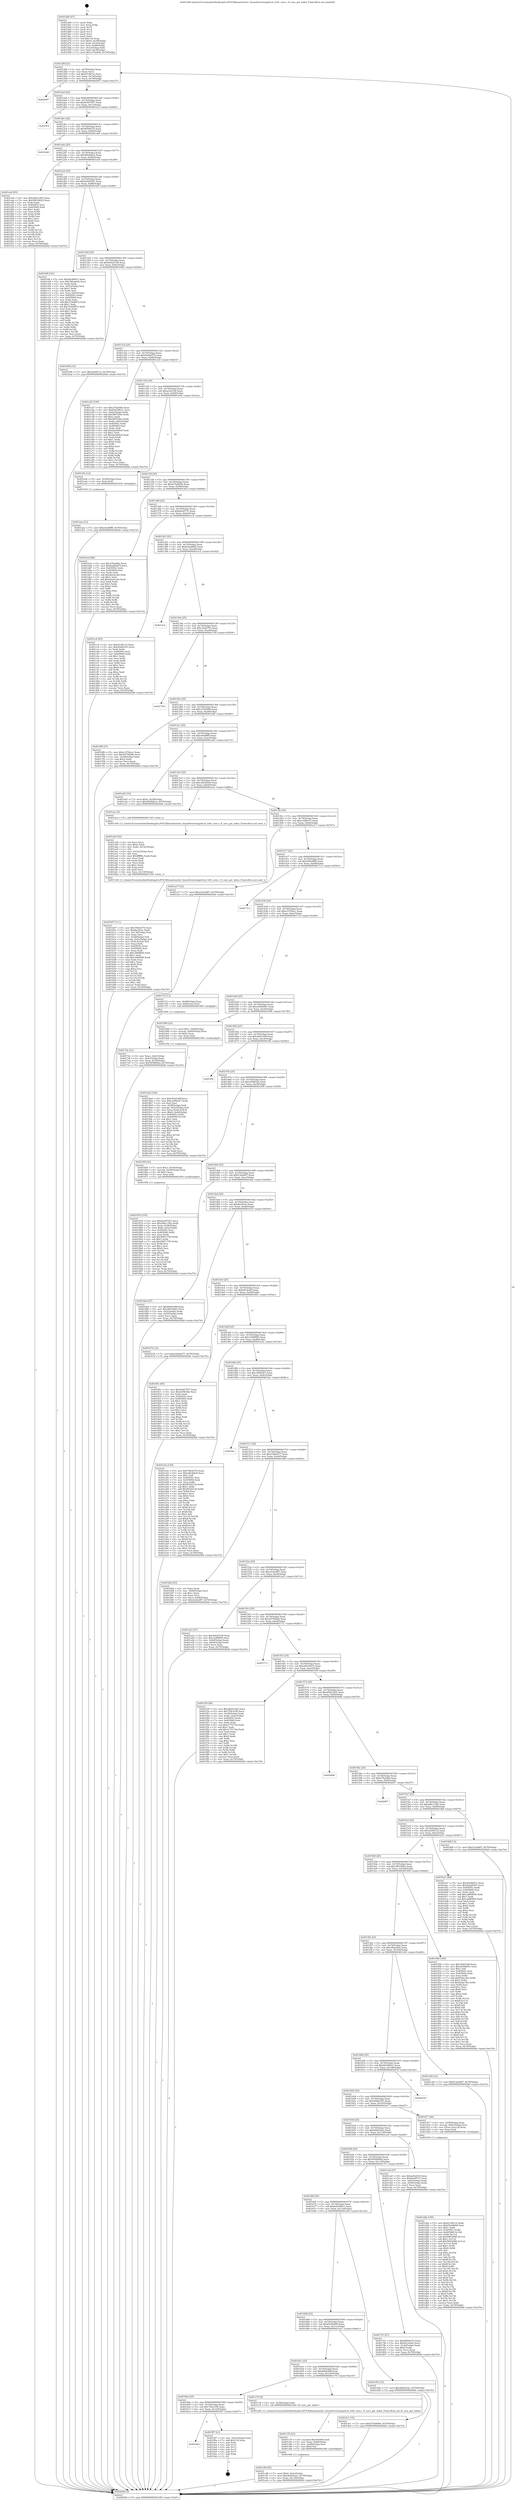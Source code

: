 digraph "0x401260" {
  label = "0x401260 (/mnt/c/Users/mathe/Desktop/tcc/POCII/binaries/extr_linuxdriverstargettcm_fctfc_sess.c_ft_sess_get_index_Final-ollvm.out::main(0))"
  labelloc = "t"
  node[shape=record]

  Entry [label="",width=0.3,height=0.3,shape=circle,fillcolor=black,style=filled]
  "0x40128f" [label="{
     0x40128f [23]\l
     | [instrs]\l
     &nbsp;&nbsp;0x40128f \<+3\>: mov -0x70(%rbp),%eax\l
     &nbsp;&nbsp;0x401292 \<+2\>: mov %eax,%ecx\l
     &nbsp;&nbsp;0x401294 \<+6\>: sub $0x81cf6c14,%ecx\l
     &nbsp;&nbsp;0x40129a \<+3\>: mov %eax,-0x74(%rbp)\l
     &nbsp;&nbsp;0x40129d \<+3\>: mov %ecx,-0x78(%rbp)\l
     &nbsp;&nbsp;0x4012a0 \<+6\>: je 0000000000402097 \<main+0xe37\>\l
  }"]
  "0x402097" [label="{
     0x402097\l
  }", style=dashed]
  "0x4012a6" [label="{
     0x4012a6 [22]\l
     | [instrs]\l
     &nbsp;&nbsp;0x4012a6 \<+5\>: jmp 00000000004012ab \<main+0x4b\>\l
     &nbsp;&nbsp;0x4012ab \<+3\>: mov -0x74(%rbp),%eax\l
     &nbsp;&nbsp;0x4012ae \<+5\>: sub $0x8c497547,%eax\l
     &nbsp;&nbsp;0x4012b3 \<+3\>: mov %eax,-0x7c(%rbp)\l
     &nbsp;&nbsp;0x4012b6 \<+6\>: je 0000000000401fc4 \<main+0xd64\>\l
  }"]
  Exit [label="",width=0.3,height=0.3,shape=circle,fillcolor=black,style=filled,peripheries=2]
  "0x401fc4" [label="{
     0x401fc4\l
  }", style=dashed]
  "0x4012bc" [label="{
     0x4012bc [22]\l
     | [instrs]\l
     &nbsp;&nbsp;0x4012bc \<+5\>: jmp 00000000004012c1 \<main+0x61\>\l
     &nbsp;&nbsp;0x4012c1 \<+3\>: mov -0x74(%rbp),%eax\l
     &nbsp;&nbsp;0x4012c4 \<+5\>: sub $0x8f594a70,%eax\l
     &nbsp;&nbsp;0x4012c9 \<+3\>: mov %eax,-0x80(%rbp)\l
     &nbsp;&nbsp;0x4012cc \<+6\>: je 0000000000401eb6 \<main+0xc56\>\l
  }"]
  "0x4016d3" [label="{
     0x4016d3\l
  }", style=dashed]
  "0x401eb6" [label="{
     0x401eb6\l
  }", style=dashed]
  "0x4012d2" [label="{
     0x4012d2 [25]\l
     | [instrs]\l
     &nbsp;&nbsp;0x4012d2 \<+5\>: jmp 00000000004012d7 \<main+0x77\>\l
     &nbsp;&nbsp;0x4012d7 \<+3\>: mov -0x74(%rbp),%eax\l
     &nbsp;&nbsp;0x4012da \<+5\>: sub $0x9924b6c2,%eax\l
     &nbsp;&nbsp;0x4012df \<+6\>: mov %eax,-0x84(%rbp)\l
     &nbsp;&nbsp;0x4012e5 \<+6\>: je 0000000000401ee6 \<main+0xc86\>\l
  }"]
  "0x401f97" [label="{
     0x401f97 [21]\l
     | [instrs]\l
     &nbsp;&nbsp;0x401f97 \<+3\>: mov -0x2c(%rbp),%eax\l
     &nbsp;&nbsp;0x401f9a \<+7\>: add $0x118,%rsp\l
     &nbsp;&nbsp;0x401fa1 \<+1\>: pop %rbx\l
     &nbsp;&nbsp;0x401fa2 \<+2\>: pop %r12\l
     &nbsp;&nbsp;0x401fa4 \<+2\>: pop %r13\l
     &nbsp;&nbsp;0x401fa6 \<+2\>: pop %r14\l
     &nbsp;&nbsp;0x401fa8 \<+2\>: pop %r15\l
     &nbsp;&nbsp;0x401faa \<+1\>: pop %rbp\l
     &nbsp;&nbsp;0x401fab \<+1\>: ret\l
  }"]
  "0x401ee6" [label="{
     0x401ee6 [83]\l
     | [instrs]\l
     &nbsp;&nbsp;0x401ee6 \<+5\>: mov $0x26261265,%eax\l
     &nbsp;&nbsp;0x401eeb \<+5\>: mov $0x26014623,%ecx\l
     &nbsp;&nbsp;0x401ef0 \<+2\>: xor %edx,%edx\l
     &nbsp;&nbsp;0x401ef2 \<+7\>: mov 0x40505c,%esi\l
     &nbsp;&nbsp;0x401ef9 \<+7\>: mov 0x405060,%edi\l
     &nbsp;&nbsp;0x401f00 \<+3\>: sub $0x1,%edx\l
     &nbsp;&nbsp;0x401f03 \<+3\>: mov %esi,%r8d\l
     &nbsp;&nbsp;0x401f06 \<+3\>: add %edx,%r8d\l
     &nbsp;&nbsp;0x401f09 \<+4\>: imul %r8d,%esi\l
     &nbsp;&nbsp;0x401f0d \<+3\>: and $0x1,%esi\l
     &nbsp;&nbsp;0x401f10 \<+3\>: cmp $0x0,%esi\l
     &nbsp;&nbsp;0x401f13 \<+4\>: sete %r9b\l
     &nbsp;&nbsp;0x401f17 \<+3\>: cmp $0xa,%edi\l
     &nbsp;&nbsp;0x401f1a \<+4\>: setl %r10b\l
     &nbsp;&nbsp;0x401f1e \<+3\>: mov %r9b,%r11b\l
     &nbsp;&nbsp;0x401f21 \<+3\>: and %r10b,%r11b\l
     &nbsp;&nbsp;0x401f24 \<+3\>: xor %r10b,%r9b\l
     &nbsp;&nbsp;0x401f27 \<+3\>: or %r9b,%r11b\l
     &nbsp;&nbsp;0x401f2a \<+4\>: test $0x1,%r11b\l
     &nbsp;&nbsp;0x401f2e \<+3\>: cmovne %ecx,%eax\l
     &nbsp;&nbsp;0x401f31 \<+3\>: mov %eax,-0x70(%rbp)\l
     &nbsp;&nbsp;0x401f34 \<+5\>: jmp 00000000004020dd \<main+0xe7d\>\l
  }"]
  "0x4012eb" [label="{
     0x4012eb [25]\l
     | [instrs]\l
     &nbsp;&nbsp;0x4012eb \<+5\>: jmp 00000000004012f0 \<main+0x90\>\l
     &nbsp;&nbsp;0x4012f0 \<+3\>: mov -0x74(%rbp),%eax\l
     &nbsp;&nbsp;0x4012f3 \<+5\>: sub $0x9a028397,%eax\l
     &nbsp;&nbsp;0x4012f8 \<+6\>: mov %eax,-0x88(%rbp)\l
     &nbsp;&nbsp;0x4012fe \<+6\>: je 0000000000401bff \<main+0x99f\>\l
  }"]
  "0x401eaa" [label="{
     0x401eaa [12]\l
     | [instrs]\l
     &nbsp;&nbsp;0x401eaa \<+7\>: movl $0xc6ed8ff9,-0x70(%rbp)\l
     &nbsp;&nbsp;0x401eb1 \<+5\>: jmp 00000000004020dd \<main+0xe7d\>\l
  }"]
  "0x401bff" [label="{
     0x401bff [101]\l
     | [instrs]\l
     &nbsp;&nbsp;0x401bff \<+5\>: mov $0x40c86831,%eax\l
     &nbsp;&nbsp;0x401c04 \<+5\>: mov $0x39baebcb,%ecx\l
     &nbsp;&nbsp;0x401c09 \<+2\>: xor %edx,%edx\l
     &nbsp;&nbsp;0x401c0b \<+3\>: mov -0x5c(%rbp),%esi\l
     &nbsp;&nbsp;0x401c0e \<+3\>: sub $0x1,%edx\l
     &nbsp;&nbsp;0x401c11 \<+2\>: sub %edx,%esi\l
     &nbsp;&nbsp;0x401c13 \<+3\>: mov %esi,-0x5c(%rbp)\l
     &nbsp;&nbsp;0x401c16 \<+7\>: mov 0x40505c,%edx\l
     &nbsp;&nbsp;0x401c1d \<+7\>: mov 0x405060,%esi\l
     &nbsp;&nbsp;0x401c24 \<+2\>: mov %edx,%edi\l
     &nbsp;&nbsp;0x401c26 \<+6\>: add $0x319dd872,%edi\l
     &nbsp;&nbsp;0x401c2c \<+3\>: sub $0x1,%edi\l
     &nbsp;&nbsp;0x401c2f \<+6\>: sub $0x319dd872,%edi\l
     &nbsp;&nbsp;0x401c35 \<+3\>: imul %edi,%edx\l
     &nbsp;&nbsp;0x401c38 \<+3\>: and $0x1,%edx\l
     &nbsp;&nbsp;0x401c3b \<+3\>: cmp $0x0,%edx\l
     &nbsp;&nbsp;0x401c3e \<+4\>: sete %r8b\l
     &nbsp;&nbsp;0x401c42 \<+3\>: cmp $0xa,%esi\l
     &nbsp;&nbsp;0x401c45 \<+4\>: setl %r9b\l
     &nbsp;&nbsp;0x401c49 \<+3\>: mov %r8b,%r10b\l
     &nbsp;&nbsp;0x401c4c \<+3\>: and %r9b,%r10b\l
     &nbsp;&nbsp;0x401c4f \<+3\>: xor %r9b,%r8b\l
     &nbsp;&nbsp;0x401c52 \<+3\>: or %r8b,%r10b\l
     &nbsp;&nbsp;0x401c55 \<+4\>: test $0x1,%r10b\l
     &nbsp;&nbsp;0x401c59 \<+3\>: cmovne %ecx,%eax\l
     &nbsp;&nbsp;0x401c5c \<+3\>: mov %eax,-0x70(%rbp)\l
     &nbsp;&nbsp;0x401c5f \<+5\>: jmp 00000000004020dd \<main+0xe7d\>\l
  }"]
  "0x401304" [label="{
     0x401304 [25]\l
     | [instrs]\l
     &nbsp;&nbsp;0x401304 \<+5\>: jmp 0000000000401309 \<main+0xa9\>\l
     &nbsp;&nbsp;0x401309 \<+3\>: mov -0x74(%rbp),%eax\l
     &nbsp;&nbsp;0x40130c \<+5\>: sub $0x9e625339,%eax\l
     &nbsp;&nbsp;0x401311 \<+6\>: mov %eax,-0x8c(%rbp)\l
     &nbsp;&nbsp;0x401317 \<+6\>: je 0000000000401b9b \<main+0x93b\>\l
  }"]
  "0x401d2b" [label="{
     0x401d2b [150]\l
     | [instrs]\l
     &nbsp;&nbsp;0x401d2b \<+5\>: mov $0x81cf6c14,%edx\l
     &nbsp;&nbsp;0x401d30 \<+5\>: mov $0x65e94849,%esi\l
     &nbsp;&nbsp;0x401d35 \<+3\>: mov $0x1,%r8b\l
     &nbsp;&nbsp;0x401d38 \<+8\>: mov 0x40505c,%r9d\l
     &nbsp;&nbsp;0x401d40 \<+8\>: mov 0x405060,%r10d\l
     &nbsp;&nbsp;0x401d48 \<+3\>: mov %r9d,%r11d\l
     &nbsp;&nbsp;0x401d4b \<+7\>: sub $0x59932f96,%r11d\l
     &nbsp;&nbsp;0x401d52 \<+4\>: sub $0x1,%r11d\l
     &nbsp;&nbsp;0x401d56 \<+7\>: add $0x59932f96,%r11d\l
     &nbsp;&nbsp;0x401d5d \<+4\>: imul %r11d,%r9d\l
     &nbsp;&nbsp;0x401d61 \<+4\>: and $0x1,%r9d\l
     &nbsp;&nbsp;0x401d65 \<+4\>: cmp $0x0,%r9d\l
     &nbsp;&nbsp;0x401d69 \<+3\>: sete %bl\l
     &nbsp;&nbsp;0x401d6c \<+4\>: cmp $0xa,%r10d\l
     &nbsp;&nbsp;0x401d70 \<+4\>: setl %r14b\l
     &nbsp;&nbsp;0x401d74 \<+3\>: mov %bl,%r15b\l
     &nbsp;&nbsp;0x401d77 \<+4\>: xor $0xff,%r15b\l
     &nbsp;&nbsp;0x401d7b \<+3\>: mov %r14b,%r12b\l
     &nbsp;&nbsp;0x401d7e \<+4\>: xor $0xff,%r12b\l
     &nbsp;&nbsp;0x401d82 \<+4\>: xor $0x0,%r8b\l
     &nbsp;&nbsp;0x401d86 \<+3\>: mov %r15b,%r13b\l
     &nbsp;&nbsp;0x401d89 \<+4\>: and $0x0,%r13b\l
     &nbsp;&nbsp;0x401d8d \<+3\>: and %r8b,%bl\l
     &nbsp;&nbsp;0x401d90 \<+3\>: mov %r12b,%al\l
     &nbsp;&nbsp;0x401d93 \<+2\>: and $0x0,%al\l
     &nbsp;&nbsp;0x401d95 \<+3\>: and %r8b,%r14b\l
     &nbsp;&nbsp;0x401d98 \<+3\>: or %bl,%r13b\l
     &nbsp;&nbsp;0x401d9b \<+3\>: or %r14b,%al\l
     &nbsp;&nbsp;0x401d9e \<+3\>: xor %al,%r13b\l
     &nbsp;&nbsp;0x401da1 \<+3\>: or %r12b,%r15b\l
     &nbsp;&nbsp;0x401da4 \<+4\>: xor $0xff,%r15b\l
     &nbsp;&nbsp;0x401da8 \<+4\>: or $0x0,%r8b\l
     &nbsp;&nbsp;0x401dac \<+3\>: and %r8b,%r15b\l
     &nbsp;&nbsp;0x401daf \<+3\>: or %r15b,%r13b\l
     &nbsp;&nbsp;0x401db2 \<+4\>: test $0x1,%r13b\l
     &nbsp;&nbsp;0x401db6 \<+3\>: cmovne %esi,%edx\l
     &nbsp;&nbsp;0x401db9 \<+3\>: mov %edx,-0x70(%rbp)\l
     &nbsp;&nbsp;0x401dbc \<+5\>: jmp 00000000004020dd \<main+0xe7d\>\l
  }"]
  "0x401b9b" [label="{
     0x401b9b [12]\l
     | [instrs]\l
     &nbsp;&nbsp;0x401b9b \<+7\>: movl $0x2e0f4312,-0x70(%rbp)\l
     &nbsp;&nbsp;0x401ba2 \<+5\>: jmp 00000000004020dd \<main+0xe7d\>\l
  }"]
  "0x40131d" [label="{
     0x40131d [25]\l
     | [instrs]\l
     &nbsp;&nbsp;0x40131d \<+5\>: jmp 0000000000401322 \<main+0xc2\>\l
     &nbsp;&nbsp;0x401322 \<+3\>: mov -0x74(%rbp),%eax\l
     &nbsp;&nbsp;0x401325 \<+5\>: sub $0x9eb6dd74,%eax\l
     &nbsp;&nbsp;0x40132a \<+6\>: mov %eax,-0x90(%rbp)\l
     &nbsp;&nbsp;0x401330 \<+6\>: je 0000000000401e25 \<main+0xbc5\>\l
  }"]
  "0x401c90" [label="{
     0x401c90 [25]\l
     | [instrs]\l
     &nbsp;&nbsp;0x401c90 \<+7\>: movl $0x0,-0x6c(%rbp)\l
     &nbsp;&nbsp;0x401c97 \<+7\>: movl $0x4b6d1b2c,-0x70(%rbp)\l
     &nbsp;&nbsp;0x401c9e \<+6\>: mov %eax,-0x134(%rbp)\l
     &nbsp;&nbsp;0x401ca4 \<+5\>: jmp 00000000004020dd \<main+0xe7d\>\l
  }"]
  "0x401e25" [label="{
     0x401e25 [109]\l
     | [instrs]\l
     &nbsp;&nbsp;0x401e25 \<+5\>: mov $0x27faa06b,%eax\l
     &nbsp;&nbsp;0x401e2a \<+5\>: mov $0x64439811,%ecx\l
     &nbsp;&nbsp;0x401e2f \<+3\>: mov -0x6c(%rbp),%edx\l
     &nbsp;&nbsp;0x401e32 \<+6\>: add $0x5807febe,%edx\l
     &nbsp;&nbsp;0x401e38 \<+3\>: add $0x1,%edx\l
     &nbsp;&nbsp;0x401e3b \<+6\>: sub $0x5807febe,%edx\l
     &nbsp;&nbsp;0x401e41 \<+3\>: mov %edx,-0x6c(%rbp)\l
     &nbsp;&nbsp;0x401e44 \<+7\>: mov 0x40505c,%edx\l
     &nbsp;&nbsp;0x401e4b \<+7\>: mov 0x405060,%esi\l
     &nbsp;&nbsp;0x401e52 \<+2\>: mov %edx,%edi\l
     &nbsp;&nbsp;0x401e54 \<+6\>: add $0x4acb64e9,%edi\l
     &nbsp;&nbsp;0x401e5a \<+3\>: sub $0x1,%edi\l
     &nbsp;&nbsp;0x401e5d \<+6\>: sub $0x4acb64e9,%edi\l
     &nbsp;&nbsp;0x401e63 \<+3\>: imul %edi,%edx\l
     &nbsp;&nbsp;0x401e66 \<+3\>: and $0x1,%edx\l
     &nbsp;&nbsp;0x401e69 \<+3\>: cmp $0x0,%edx\l
     &nbsp;&nbsp;0x401e6c \<+4\>: sete %r8b\l
     &nbsp;&nbsp;0x401e70 \<+3\>: cmp $0xa,%esi\l
     &nbsp;&nbsp;0x401e73 \<+4\>: setl %r9b\l
     &nbsp;&nbsp;0x401e77 \<+3\>: mov %r8b,%r10b\l
     &nbsp;&nbsp;0x401e7a \<+3\>: and %r9b,%r10b\l
     &nbsp;&nbsp;0x401e7d \<+3\>: xor %r9b,%r8b\l
     &nbsp;&nbsp;0x401e80 \<+3\>: or %r8b,%r10b\l
     &nbsp;&nbsp;0x401e83 \<+4\>: test $0x1,%r10b\l
     &nbsp;&nbsp;0x401e87 \<+3\>: cmovne %ecx,%eax\l
     &nbsp;&nbsp;0x401e8a \<+3\>: mov %eax,-0x70(%rbp)\l
     &nbsp;&nbsp;0x401e8d \<+5\>: jmp 00000000004020dd \<main+0xe7d\>\l
  }"]
  "0x401336" [label="{
     0x401336 [25]\l
     | [instrs]\l
     &nbsp;&nbsp;0x401336 \<+5\>: jmp 000000000040133b \<main+0xdb\>\l
     &nbsp;&nbsp;0x40133b \<+3\>: mov -0x74(%rbp),%eax\l
     &nbsp;&nbsp;0x40133e \<+5\>: sub $0xacfcd338,%eax\l
     &nbsp;&nbsp;0x401343 \<+6\>: mov %eax,-0x94(%rbp)\l
     &nbsp;&nbsp;0x401349 \<+6\>: je 0000000000401e9e \<main+0xc3e\>\l
  }"]
  "0x401c79" [label="{
     0x401c79 [23]\l
     | [instrs]\l
     &nbsp;&nbsp;0x401c79 \<+10\>: movabs $0x4030b6,%rdi\l
     &nbsp;&nbsp;0x401c83 \<+3\>: mov %eax,-0x68(%rbp)\l
     &nbsp;&nbsp;0x401c86 \<+3\>: mov -0x68(%rbp),%esi\l
     &nbsp;&nbsp;0x401c89 \<+2\>: mov $0x0,%al\l
     &nbsp;&nbsp;0x401c8b \<+5\>: call 0000000000401040 \<printf@plt\>\l
     | [calls]\l
     &nbsp;&nbsp;0x401040 \{1\} (unknown)\l
  }"]
  "0x401e9e" [label="{
     0x401e9e [12]\l
     | [instrs]\l
     &nbsp;&nbsp;0x401e9e \<+4\>: mov -0x58(%rbp),%rax\l
     &nbsp;&nbsp;0x401ea2 \<+3\>: mov %rax,%rdi\l
     &nbsp;&nbsp;0x401ea5 \<+5\>: call 0000000000401030 \<free@plt\>\l
     | [calls]\l
     &nbsp;&nbsp;0x401030 \{1\} (unknown)\l
  }"]
  "0x40134f" [label="{
     0x40134f [25]\l
     | [instrs]\l
     &nbsp;&nbsp;0x40134f \<+5\>: jmp 0000000000401354 \<main+0xf4\>\l
     &nbsp;&nbsp;0x401354 \<+3\>: mov -0x74(%rbp),%eax\l
     &nbsp;&nbsp;0x401357 \<+5\>: sub $0xb75d4094,%eax\l
     &nbsp;&nbsp;0x40135c \<+6\>: mov %eax,-0x98(%rbp)\l
     &nbsp;&nbsp;0x401362 \<+6\>: je 0000000000401dcd \<main+0xb6d\>\l
  }"]
  "0x4016ba" [label="{
     0x4016ba [25]\l
     | [instrs]\l
     &nbsp;&nbsp;0x4016ba \<+5\>: jmp 00000000004016bf \<main+0x45f\>\l
     &nbsp;&nbsp;0x4016bf \<+3\>: mov -0x74(%rbp),%eax\l
     &nbsp;&nbsp;0x4016c2 \<+5\>: sub $0x754e31f8,%eax\l
     &nbsp;&nbsp;0x4016c7 \<+6\>: mov %eax,-0x124(%rbp)\l
     &nbsp;&nbsp;0x4016cd \<+6\>: je 0000000000401f97 \<main+0xd37\>\l
  }"]
  "0x401dcd" [label="{
     0x401dcd [88]\l
     | [instrs]\l
     &nbsp;&nbsp;0x401dcd \<+5\>: mov $0x27faa06b,%eax\l
     &nbsp;&nbsp;0x401dd2 \<+5\>: mov $0x9eb6dd74,%ecx\l
     &nbsp;&nbsp;0x401dd7 \<+7\>: mov 0x40505c,%edx\l
     &nbsp;&nbsp;0x401dde \<+7\>: mov 0x405060,%esi\l
     &nbsp;&nbsp;0x401de5 \<+2\>: mov %edx,%edi\l
     &nbsp;&nbsp;0x401de7 \<+6\>: sub $0xdee4ce20,%edi\l
     &nbsp;&nbsp;0x401ded \<+3\>: sub $0x1,%edi\l
     &nbsp;&nbsp;0x401df0 \<+6\>: add $0xdee4ce20,%edi\l
     &nbsp;&nbsp;0x401df6 \<+3\>: imul %edi,%edx\l
     &nbsp;&nbsp;0x401df9 \<+3\>: and $0x1,%edx\l
     &nbsp;&nbsp;0x401dfc \<+3\>: cmp $0x0,%edx\l
     &nbsp;&nbsp;0x401dff \<+4\>: sete %r8b\l
     &nbsp;&nbsp;0x401e03 \<+3\>: cmp $0xa,%esi\l
     &nbsp;&nbsp;0x401e06 \<+4\>: setl %r9b\l
     &nbsp;&nbsp;0x401e0a \<+3\>: mov %r8b,%r10b\l
     &nbsp;&nbsp;0x401e0d \<+3\>: and %r9b,%r10b\l
     &nbsp;&nbsp;0x401e10 \<+3\>: xor %r9b,%r8b\l
     &nbsp;&nbsp;0x401e13 \<+3\>: or %r8b,%r10b\l
     &nbsp;&nbsp;0x401e16 \<+4\>: test $0x1,%r10b\l
     &nbsp;&nbsp;0x401e1a \<+3\>: cmovne %ecx,%eax\l
     &nbsp;&nbsp;0x401e1d \<+3\>: mov %eax,-0x70(%rbp)\l
     &nbsp;&nbsp;0x401e20 \<+5\>: jmp 00000000004020dd \<main+0xe7d\>\l
  }"]
  "0x401368" [label="{
     0x401368 [25]\l
     | [instrs]\l
     &nbsp;&nbsp;0x401368 \<+5\>: jmp 000000000040136d \<main+0x10d\>\l
     &nbsp;&nbsp;0x40136d \<+3\>: mov -0x74(%rbp),%eax\l
     &nbsp;&nbsp;0x401370 \<+5\>: sub $0xbbc6f731,%eax\l
     &nbsp;&nbsp;0x401375 \<+6\>: mov %eax,-0x9c(%rbp)\l
     &nbsp;&nbsp;0x40137b \<+6\>: je 0000000000401cc4 \<main+0xa64\>\l
  }"]
  "0x401c70" [label="{
     0x401c70 [9]\l
     | [instrs]\l
     &nbsp;&nbsp;0x401c70 \<+4\>: mov -0x58(%rbp),%rdi\l
     &nbsp;&nbsp;0x401c74 \<+5\>: call 0000000000401240 \<ft_sess_get_index\>\l
     | [calls]\l
     &nbsp;&nbsp;0x401240 \{1\} (/mnt/c/Users/mathe/Desktop/tcc/POCII/binaries/extr_linuxdriverstargettcm_fctfc_sess.c_ft_sess_get_index_Final-ollvm.out::ft_sess_get_index)\l
  }"]
  "0x401cc4" [label="{
     0x401cc4 [83]\l
     | [instrs]\l
     &nbsp;&nbsp;0x401cc4 \<+5\>: mov $0x81cf6c14,%eax\l
     &nbsp;&nbsp;0x401cc9 \<+5\>: mov $0x49dbc653,%ecx\l
     &nbsp;&nbsp;0x401cce \<+2\>: xor %edx,%edx\l
     &nbsp;&nbsp;0x401cd0 \<+7\>: mov 0x40505c,%esi\l
     &nbsp;&nbsp;0x401cd7 \<+7\>: mov 0x405060,%edi\l
     &nbsp;&nbsp;0x401cde \<+3\>: sub $0x1,%edx\l
     &nbsp;&nbsp;0x401ce1 \<+3\>: mov %esi,%r8d\l
     &nbsp;&nbsp;0x401ce4 \<+3\>: add %edx,%r8d\l
     &nbsp;&nbsp;0x401ce7 \<+4\>: imul %r8d,%esi\l
     &nbsp;&nbsp;0x401ceb \<+3\>: and $0x1,%esi\l
     &nbsp;&nbsp;0x401cee \<+3\>: cmp $0x0,%esi\l
     &nbsp;&nbsp;0x401cf1 \<+4\>: sete %r9b\l
     &nbsp;&nbsp;0x401cf5 \<+3\>: cmp $0xa,%edi\l
     &nbsp;&nbsp;0x401cf8 \<+4\>: setl %r10b\l
     &nbsp;&nbsp;0x401cfc \<+3\>: mov %r9b,%r11b\l
     &nbsp;&nbsp;0x401cff \<+3\>: and %r10b,%r11b\l
     &nbsp;&nbsp;0x401d02 \<+3\>: xor %r10b,%r9b\l
     &nbsp;&nbsp;0x401d05 \<+3\>: or %r9b,%r11b\l
     &nbsp;&nbsp;0x401d08 \<+4\>: test $0x1,%r11b\l
     &nbsp;&nbsp;0x401d0c \<+3\>: cmovne %ecx,%eax\l
     &nbsp;&nbsp;0x401d0f \<+3\>: mov %eax,-0x70(%rbp)\l
     &nbsp;&nbsp;0x401d12 \<+5\>: jmp 00000000004020dd \<main+0xe7d\>\l
  }"]
  "0x401381" [label="{
     0x401381 [25]\l
     | [instrs]\l
     &nbsp;&nbsp;0x401381 \<+5\>: jmp 0000000000401386 \<main+0x126\>\l
     &nbsp;&nbsp;0x401386 \<+3\>: mov -0x74(%rbp),%eax\l
     &nbsp;&nbsp;0x401389 \<+5\>: sub $0xbe2e88d5,%eax\l
     &nbsp;&nbsp;0x40138e \<+6\>: mov %eax,-0xa0(%rbp)\l
     &nbsp;&nbsp;0x401394 \<+6\>: je 0000000000401ec2 \<main+0xc62\>\l
  }"]
  "0x4016a1" [label="{
     0x4016a1 [25]\l
     | [instrs]\l
     &nbsp;&nbsp;0x4016a1 \<+5\>: jmp 00000000004016a6 \<main+0x446\>\l
     &nbsp;&nbsp;0x4016a6 \<+3\>: mov -0x74(%rbp),%eax\l
     &nbsp;&nbsp;0x4016a9 \<+5\>: sub $0x660dc96f,%eax\l
     &nbsp;&nbsp;0x4016ae \<+6\>: mov %eax,-0x120(%rbp)\l
     &nbsp;&nbsp;0x4016b4 \<+6\>: je 0000000000401c70 \<main+0xa10\>\l
  }"]
  "0x401ec2" [label="{
     0x401ec2\l
  }", style=dashed]
  "0x40139a" [label="{
     0x40139a [25]\l
     | [instrs]\l
     &nbsp;&nbsp;0x40139a \<+5\>: jmp 000000000040139f \<main+0x13f\>\l
     &nbsp;&nbsp;0x40139f \<+3\>: mov -0x74(%rbp),%eax\l
     &nbsp;&nbsp;0x4013a2 \<+5\>: sub $0xc222079c,%eax\l
     &nbsp;&nbsp;0x4013a7 \<+6\>: mov %eax,-0xa4(%rbp)\l
     &nbsp;&nbsp;0x4013ad \<+6\>: je 0000000000401764 \<main+0x504\>\l
  }"]
  "0x401dc1" [label="{
     0x401dc1 [12]\l
     | [instrs]\l
     &nbsp;&nbsp;0x401dc1 \<+7\>: movl $0xb75d4094,-0x70(%rbp)\l
     &nbsp;&nbsp;0x401dc8 \<+5\>: jmp 00000000004020dd \<main+0xe7d\>\l
  }"]
  "0x401764" [label="{
     0x401764\l
  }", style=dashed]
  "0x4013b3" [label="{
     0x4013b3 [25]\l
     | [instrs]\l
     &nbsp;&nbsp;0x4013b3 \<+5\>: jmp 00000000004013b8 \<main+0x158\>\l
     &nbsp;&nbsp;0x4013b8 \<+3\>: mov -0x74(%rbp),%eax\l
     &nbsp;&nbsp;0x4013bb \<+5\>: sub $0xc37be608,%eax\l
     &nbsp;&nbsp;0x4013c0 \<+6\>: mov %eax,-0xa8(%rbp)\l
     &nbsp;&nbsp;0x4013c6 \<+6\>: je 00000000004016f6 \<main+0x496\>\l
  }"]
  "0x401688" [label="{
     0x401688 [25]\l
     | [instrs]\l
     &nbsp;&nbsp;0x401688 \<+5\>: jmp 000000000040168d \<main+0x42d\>\l
     &nbsp;&nbsp;0x40168d \<+3\>: mov -0x74(%rbp),%eax\l
     &nbsp;&nbsp;0x401690 \<+5\>: sub $0x65e94849,%eax\l
     &nbsp;&nbsp;0x401695 \<+6\>: mov %eax,-0x11c(%rbp)\l
     &nbsp;&nbsp;0x40169b \<+6\>: je 0000000000401dc1 \<main+0xb61\>\l
  }"]
  "0x4016f6" [label="{
     0x4016f6 [27]\l
     | [instrs]\l
     &nbsp;&nbsp;0x4016f6 \<+5\>: mov $0xe3378ea1,%eax\l
     &nbsp;&nbsp;0x4016fb \<+5\>: mov $0x24758ddb,%ecx\l
     &nbsp;&nbsp;0x401700 \<+3\>: mov -0x34(%rbp),%edx\l
     &nbsp;&nbsp;0x401703 \<+3\>: cmp $0x2,%edx\l
     &nbsp;&nbsp;0x401706 \<+3\>: cmovne %ecx,%eax\l
     &nbsp;&nbsp;0x401709 \<+3\>: mov %eax,-0x70(%rbp)\l
     &nbsp;&nbsp;0x40170c \<+5\>: jmp 00000000004020dd \<main+0xe7d\>\l
  }"]
  "0x4013cc" [label="{
     0x4013cc [25]\l
     | [instrs]\l
     &nbsp;&nbsp;0x4013cc \<+5\>: jmp 00000000004013d1 \<main+0x171\>\l
     &nbsp;&nbsp;0x4013d1 \<+3\>: mov -0x74(%rbp),%eax\l
     &nbsp;&nbsp;0x4013d4 \<+5\>: sub $0xc6ed8ff9,%eax\l
     &nbsp;&nbsp;0x4013d9 \<+6\>: mov %eax,-0xac(%rbp)\l
     &nbsp;&nbsp;0x4013df \<+6\>: je 0000000000401ed3 \<main+0xc73\>\l
  }"]
  "0x4020dd" [label="{
     0x4020dd [5]\l
     | [instrs]\l
     &nbsp;&nbsp;0x4020dd \<+5\>: jmp 000000000040128f \<main+0x2f\>\l
  }"]
  "0x401260" [label="{
     0x401260 [47]\l
     | [instrs]\l
     &nbsp;&nbsp;0x401260 \<+1\>: push %rbp\l
     &nbsp;&nbsp;0x401261 \<+3\>: mov %rsp,%rbp\l
     &nbsp;&nbsp;0x401264 \<+2\>: push %r15\l
     &nbsp;&nbsp;0x401266 \<+2\>: push %r14\l
     &nbsp;&nbsp;0x401268 \<+2\>: push %r13\l
     &nbsp;&nbsp;0x40126a \<+2\>: push %r12\l
     &nbsp;&nbsp;0x40126c \<+1\>: push %rbx\l
     &nbsp;&nbsp;0x40126d \<+7\>: sub $0x118,%rsp\l
     &nbsp;&nbsp;0x401274 \<+7\>: movl $0x0,-0x38(%rbp)\l
     &nbsp;&nbsp;0x40127b \<+3\>: mov %edi,-0x3c(%rbp)\l
     &nbsp;&nbsp;0x40127e \<+4\>: mov %rsi,-0x48(%rbp)\l
     &nbsp;&nbsp;0x401282 \<+3\>: mov -0x3c(%rbp),%edi\l
     &nbsp;&nbsp;0x401285 \<+3\>: mov %edi,-0x34(%rbp)\l
     &nbsp;&nbsp;0x401288 \<+7\>: movl $0xc37be608,-0x70(%rbp)\l
  }"]
  "0x401e92" [label="{
     0x401e92 [12]\l
     | [instrs]\l
     &nbsp;&nbsp;0x401e92 \<+7\>: movl $0x4b6d1b2c,-0x70(%rbp)\l
     &nbsp;&nbsp;0x401e99 \<+5\>: jmp 00000000004020dd \<main+0xe7d\>\l
  }"]
  "0x401ed3" [label="{
     0x401ed3 [19]\l
     | [instrs]\l
     &nbsp;&nbsp;0x401ed3 \<+7\>: movl $0x0,-0x38(%rbp)\l
     &nbsp;&nbsp;0x401eda \<+7\>: movl $0x9924b6c2,-0x70(%rbp)\l
     &nbsp;&nbsp;0x401ee1 \<+5\>: jmp 00000000004020dd \<main+0xe7d\>\l
  }"]
  "0x4013e5" [label="{
     0x4013e5 [25]\l
     | [instrs]\l
     &nbsp;&nbsp;0x4013e5 \<+5\>: jmp 00000000004013ea \<main+0x18a\>\l
     &nbsp;&nbsp;0x4013ea \<+3\>: mov -0x74(%rbp),%eax\l
     &nbsp;&nbsp;0x4013ed \<+5\>: sub $0xc823b6a9,%eax\l
     &nbsp;&nbsp;0x4013f2 \<+6\>: mov %eax,-0xb0(%rbp)\l
     &nbsp;&nbsp;0x4013f8 \<+6\>: je 0000000000401ace \<main+0x86e\>\l
  }"]
  "0x401b07" [label="{
     0x401b07 [111]\l
     | [instrs]\l
     &nbsp;&nbsp;0x401b07 \<+5\>: mov $0x799cb570,%ecx\l
     &nbsp;&nbsp;0x401b0c \<+5\>: mov $0xfbe5fcec,%edx\l
     &nbsp;&nbsp;0x401b11 \<+6\>: mov -0x130(%rbp),%esi\l
     &nbsp;&nbsp;0x401b17 \<+3\>: imul %eax,%esi\l
     &nbsp;&nbsp;0x401b1a \<+4\>: mov -0x58(%rbp),%r8\l
     &nbsp;&nbsp;0x401b1e \<+4\>: movslq -0x5c(%rbp),%r9\l
     &nbsp;&nbsp;0x401b22 \<+4\>: mov (%r8,%r9,8),%r8\l
     &nbsp;&nbsp;0x401b26 \<+3\>: mov %esi,(%r8)\l
     &nbsp;&nbsp;0x401b29 \<+7\>: mov 0x40505c,%eax\l
     &nbsp;&nbsp;0x401b30 \<+7\>: mov 0x405060,%esi\l
     &nbsp;&nbsp;0x401b37 \<+2\>: mov %eax,%edi\l
     &nbsp;&nbsp;0x401b39 \<+6\>: sub $0xc9488f4b,%edi\l
     &nbsp;&nbsp;0x401b3f \<+3\>: sub $0x1,%edi\l
     &nbsp;&nbsp;0x401b42 \<+6\>: add $0xc9488f4b,%edi\l
     &nbsp;&nbsp;0x401b48 \<+3\>: imul %edi,%eax\l
     &nbsp;&nbsp;0x401b4b \<+3\>: and $0x1,%eax\l
     &nbsp;&nbsp;0x401b4e \<+3\>: cmp $0x0,%eax\l
     &nbsp;&nbsp;0x401b51 \<+4\>: sete %r10b\l
     &nbsp;&nbsp;0x401b55 \<+3\>: cmp $0xa,%esi\l
     &nbsp;&nbsp;0x401b58 \<+4\>: setl %r11b\l
     &nbsp;&nbsp;0x401b5c \<+3\>: mov %r10b,%bl\l
     &nbsp;&nbsp;0x401b5f \<+3\>: and %r11b,%bl\l
     &nbsp;&nbsp;0x401b62 \<+3\>: xor %r11b,%r10b\l
     &nbsp;&nbsp;0x401b65 \<+3\>: or %r10b,%bl\l
     &nbsp;&nbsp;0x401b68 \<+3\>: test $0x1,%bl\l
     &nbsp;&nbsp;0x401b6b \<+3\>: cmovne %edx,%ecx\l
     &nbsp;&nbsp;0x401b6e \<+3\>: mov %ecx,-0x70(%rbp)\l
     &nbsp;&nbsp;0x401b71 \<+5\>: jmp 00000000004020dd \<main+0xe7d\>\l
  }"]
  "0x401ace" [label="{
     0x401ace [5]\l
     | [instrs]\l
     &nbsp;&nbsp;0x401ace \<+5\>: call 0000000000401160 \<next_i\>\l
     | [calls]\l
     &nbsp;&nbsp;0x401160 \{1\} (/mnt/c/Users/mathe/Desktop/tcc/POCII/binaries/extr_linuxdriverstargettcm_fctfc_sess.c_ft_sess_get_index_Final-ollvm.out::next_i)\l
  }"]
  "0x4013fe" [label="{
     0x4013fe [25]\l
     | [instrs]\l
     &nbsp;&nbsp;0x4013fe \<+5\>: jmp 0000000000401403 \<main+0x1a3\>\l
     &nbsp;&nbsp;0x401403 \<+3\>: mov -0x74(%rbp),%eax\l
     &nbsp;&nbsp;0x401406 \<+5\>: sub $0xced9bc47,%eax\l
     &nbsp;&nbsp;0x40140b \<+6\>: mov %eax,-0xb4(%rbp)\l
     &nbsp;&nbsp;0x401411 \<+6\>: je 0000000000401a17 \<main+0x7b7\>\l
  }"]
  "0x401ad3" [label="{
     0x401ad3 [52]\l
     | [instrs]\l
     &nbsp;&nbsp;0x401ad3 \<+2\>: xor %ecx,%ecx\l
     &nbsp;&nbsp;0x401ad5 \<+5\>: mov $0x2,%edx\l
     &nbsp;&nbsp;0x401ada \<+6\>: mov %edx,-0x12c(%rbp)\l
     &nbsp;&nbsp;0x401ae0 \<+1\>: cltd\l
     &nbsp;&nbsp;0x401ae1 \<+6\>: mov -0x12c(%rbp),%esi\l
     &nbsp;&nbsp;0x401ae7 \<+2\>: idiv %esi\l
     &nbsp;&nbsp;0x401ae9 \<+6\>: imul $0xfffffffe,%edx,%edx\l
     &nbsp;&nbsp;0x401aef \<+2\>: mov %ecx,%edi\l
     &nbsp;&nbsp;0x401af1 \<+2\>: sub %edx,%edi\l
     &nbsp;&nbsp;0x401af3 \<+2\>: mov %ecx,%edx\l
     &nbsp;&nbsp;0x401af5 \<+3\>: sub $0x1,%edx\l
     &nbsp;&nbsp;0x401af8 \<+2\>: add %edx,%edi\l
     &nbsp;&nbsp;0x401afa \<+2\>: sub %edi,%ecx\l
     &nbsp;&nbsp;0x401afc \<+6\>: mov %ecx,-0x130(%rbp)\l
     &nbsp;&nbsp;0x401b02 \<+5\>: call 0000000000401160 \<next_i\>\l
     | [calls]\l
     &nbsp;&nbsp;0x401160 \{1\} (/mnt/c/Users/mathe/Desktop/tcc/POCII/binaries/extr_linuxdriverstargettcm_fctfc_sess.c_ft_sess_get_index_Final-ollvm.out::next_i)\l
  }"]
  "0x401a17" [label="{
     0x401a17 [12]\l
     | [instrs]\l
     &nbsp;&nbsp;0x401a17 \<+7\>: movl $0x23cbed87,-0x70(%rbp)\l
     &nbsp;&nbsp;0x401a1e \<+5\>: jmp 00000000004020dd \<main+0xe7d\>\l
  }"]
  "0x401417" [label="{
     0x401417 [25]\l
     | [instrs]\l
     &nbsp;&nbsp;0x401417 \<+5\>: jmp 000000000040141c \<main+0x1bc\>\l
     &nbsp;&nbsp;0x40141c \<+3\>: mov -0x74(%rbp),%eax\l
     &nbsp;&nbsp;0x40141f \<+5\>: sub $0xd5da4f98,%eax\l
     &nbsp;&nbsp;0x401424 \<+6\>: mov %eax,-0xb8(%rbp)\l
     &nbsp;&nbsp;0x40142a \<+6\>: je 00000000004017c3 \<main+0x563\>\l
  }"]
  "0x4019ad" [label="{
     0x4019ad [106]\l
     | [instrs]\l
     &nbsp;&nbsp;0x4019ad \<+5\>: mov $0xe6421b0f,%ecx\l
     &nbsp;&nbsp;0x4019b2 \<+5\>: mov $0xced9bc47,%edx\l
     &nbsp;&nbsp;0x4019b7 \<+2\>: xor %esi,%esi\l
     &nbsp;&nbsp;0x4019b9 \<+4\>: mov -0x58(%rbp),%rdi\l
     &nbsp;&nbsp;0x4019bd \<+4\>: movslq -0x5c(%rbp),%r8\l
     &nbsp;&nbsp;0x4019c1 \<+4\>: mov %rax,(%rdi,%r8,8)\l
     &nbsp;&nbsp;0x4019c5 \<+7\>: movl $0x0,-0x64(%rbp)\l
     &nbsp;&nbsp;0x4019cc \<+8\>: mov 0x40505c,%r9d\l
     &nbsp;&nbsp;0x4019d4 \<+8\>: mov 0x405060,%r10d\l
     &nbsp;&nbsp;0x4019dc \<+3\>: sub $0x1,%esi\l
     &nbsp;&nbsp;0x4019df \<+3\>: mov %r9d,%r11d\l
     &nbsp;&nbsp;0x4019e2 \<+3\>: add %esi,%r11d\l
     &nbsp;&nbsp;0x4019e5 \<+4\>: imul %r11d,%r9d\l
     &nbsp;&nbsp;0x4019e9 \<+4\>: and $0x1,%r9d\l
     &nbsp;&nbsp;0x4019ed \<+4\>: cmp $0x0,%r9d\l
     &nbsp;&nbsp;0x4019f1 \<+3\>: sete %bl\l
     &nbsp;&nbsp;0x4019f4 \<+4\>: cmp $0xa,%r10d\l
     &nbsp;&nbsp;0x4019f8 \<+4\>: setl %r14b\l
     &nbsp;&nbsp;0x4019fc \<+3\>: mov %bl,%r15b\l
     &nbsp;&nbsp;0x4019ff \<+3\>: and %r14b,%r15b\l
     &nbsp;&nbsp;0x401a02 \<+3\>: xor %r14b,%bl\l
     &nbsp;&nbsp;0x401a05 \<+3\>: or %bl,%r15b\l
     &nbsp;&nbsp;0x401a08 \<+4\>: test $0x1,%r15b\l
     &nbsp;&nbsp;0x401a0c \<+3\>: cmovne %edx,%ecx\l
     &nbsp;&nbsp;0x401a0f \<+3\>: mov %ecx,-0x70(%rbp)\l
     &nbsp;&nbsp;0x401a12 \<+5\>: jmp 00000000004020dd \<main+0xe7d\>\l
  }"]
  "0x4017c3" [label="{
     0x4017c3\l
  }", style=dashed]
  "0x401430" [label="{
     0x401430 [25]\l
     | [instrs]\l
     &nbsp;&nbsp;0x401430 \<+5\>: jmp 0000000000401435 \<main+0x1d5\>\l
     &nbsp;&nbsp;0x401435 \<+3\>: mov -0x74(%rbp),%eax\l
     &nbsp;&nbsp;0x401438 \<+5\>: sub $0xe3378ea1,%eax\l
     &nbsp;&nbsp;0x40143d \<+6\>: mov %eax,-0xbc(%rbp)\l
     &nbsp;&nbsp;0x401443 \<+6\>: je 00000000004017cf \<main+0x56f\>\l
  }"]
  "0x401876" [label="{
     0x401876 [105]\l
     | [instrs]\l
     &nbsp;&nbsp;0x401876 \<+5\>: mov $0x8c497547,%ecx\l
     &nbsp;&nbsp;0x40187b \<+5\>: mov $0x29bc1592,%edx\l
     &nbsp;&nbsp;0x401880 \<+4\>: mov %rax,-0x58(%rbp)\l
     &nbsp;&nbsp;0x401884 \<+7\>: movl $0x0,-0x5c(%rbp)\l
     &nbsp;&nbsp;0x40188b \<+7\>: mov 0x40505c,%esi\l
     &nbsp;&nbsp;0x401892 \<+8\>: mov 0x405060,%r8d\l
     &nbsp;&nbsp;0x40189a \<+3\>: mov %esi,%r9d\l
     &nbsp;&nbsp;0x40189d \<+7\>: add $0x4867c759,%r9d\l
     &nbsp;&nbsp;0x4018a4 \<+4\>: sub $0x1,%r9d\l
     &nbsp;&nbsp;0x4018a8 \<+7\>: sub $0x4867c759,%r9d\l
     &nbsp;&nbsp;0x4018af \<+4\>: imul %r9d,%esi\l
     &nbsp;&nbsp;0x4018b3 \<+3\>: and $0x1,%esi\l
     &nbsp;&nbsp;0x4018b6 \<+3\>: cmp $0x0,%esi\l
     &nbsp;&nbsp;0x4018b9 \<+4\>: sete %r10b\l
     &nbsp;&nbsp;0x4018bd \<+4\>: cmp $0xa,%r8d\l
     &nbsp;&nbsp;0x4018c1 \<+4\>: setl %r11b\l
     &nbsp;&nbsp;0x4018c5 \<+3\>: mov %r10b,%bl\l
     &nbsp;&nbsp;0x4018c8 \<+3\>: and %r11b,%bl\l
     &nbsp;&nbsp;0x4018cb \<+3\>: xor %r11b,%r10b\l
     &nbsp;&nbsp;0x4018ce \<+3\>: or %r10b,%bl\l
     &nbsp;&nbsp;0x4018d1 \<+3\>: test $0x1,%bl\l
     &nbsp;&nbsp;0x4018d4 \<+3\>: cmovne %edx,%ecx\l
     &nbsp;&nbsp;0x4018d7 \<+3\>: mov %ecx,-0x70(%rbp)\l
     &nbsp;&nbsp;0x4018da \<+5\>: jmp 00000000004020dd \<main+0xe7d\>\l
  }"]
  "0x4017cf" [label="{
     0x4017cf [13]\l
     | [instrs]\l
     &nbsp;&nbsp;0x4017cf \<+4\>: mov -0x48(%rbp),%rax\l
     &nbsp;&nbsp;0x4017d3 \<+4\>: mov 0x8(%rax),%rdi\l
     &nbsp;&nbsp;0x4017d7 \<+5\>: call 0000000000401060 \<atoi@plt\>\l
     | [calls]\l
     &nbsp;&nbsp;0x401060 \{1\} (unknown)\l
  }"]
  "0x401449" [label="{
     0x401449 [25]\l
     | [instrs]\l
     &nbsp;&nbsp;0x401449 \<+5\>: jmp 000000000040144e \<main+0x1ee\>\l
     &nbsp;&nbsp;0x40144e \<+3\>: mov -0x74(%rbp),%eax\l
     &nbsp;&nbsp;0x401451 \<+5\>: sub $0xe456b901,%eax\l
     &nbsp;&nbsp;0x401456 \<+6\>: mov %eax,-0xc0(%rbp)\l
     &nbsp;&nbsp;0x40145c \<+6\>: je 0000000000401996 \<main+0x736\>\l
  }"]
  "0x4017dc" [label="{
     0x4017dc [21]\l
     | [instrs]\l
     &nbsp;&nbsp;0x4017dc \<+3\>: mov %eax,-0x4c(%rbp)\l
     &nbsp;&nbsp;0x4017df \<+3\>: mov -0x4c(%rbp),%eax\l
     &nbsp;&nbsp;0x4017e2 \<+3\>: mov %eax,-0x30(%rbp)\l
     &nbsp;&nbsp;0x4017e5 \<+7\>: movl $0x5656844d,-0x70(%rbp)\l
     &nbsp;&nbsp;0x4017ec \<+5\>: jmp 00000000004020dd \<main+0xe7d\>\l
  }"]
  "0x40166f" [label="{
     0x40166f [25]\l
     | [instrs]\l
     &nbsp;&nbsp;0x40166f \<+5\>: jmp 0000000000401674 \<main+0x414\>\l
     &nbsp;&nbsp;0x401674 \<+3\>: mov -0x74(%rbp),%eax\l
     &nbsp;&nbsp;0x401677 \<+5\>: sub $0x64439811,%eax\l
     &nbsp;&nbsp;0x40167c \<+6\>: mov %eax,-0x118(%rbp)\l
     &nbsp;&nbsp;0x401682 \<+6\>: je 0000000000401e92 \<main+0xc32\>\l
  }"]
  "0x401996" [label="{
     0x401996 [23]\l
     | [instrs]\l
     &nbsp;&nbsp;0x401996 \<+7\>: movl $0x1,-0x60(%rbp)\l
     &nbsp;&nbsp;0x40199d \<+4\>: movslq -0x60(%rbp),%rax\l
     &nbsp;&nbsp;0x4019a1 \<+4\>: shl $0x2,%rax\l
     &nbsp;&nbsp;0x4019a5 \<+3\>: mov %rax,%rdi\l
     &nbsp;&nbsp;0x4019a8 \<+5\>: call 0000000000401050 \<malloc@plt\>\l
     | [calls]\l
     &nbsp;&nbsp;0x401050 \{1\} (unknown)\l
  }"]
  "0x401462" [label="{
     0x401462 [25]\l
     | [instrs]\l
     &nbsp;&nbsp;0x401462 \<+5\>: jmp 0000000000401467 \<main+0x207\>\l
     &nbsp;&nbsp;0x401467 \<+3\>: mov -0x74(%rbp),%eax\l
     &nbsp;&nbsp;0x40146a \<+5\>: sub $0xe6421b0f,%eax\l
     &nbsp;&nbsp;0x40146f \<+6\>: mov %eax,-0xc4(%rbp)\l
     &nbsp;&nbsp;0x401475 \<+6\>: je 0000000000401ff2 \<main+0xd92\>\l
  }"]
  "0x4017f1" [label="{
     0x4017f1 [27]\l
     | [instrs]\l
     &nbsp;&nbsp;0x4017f1 \<+5\>: mov $0x8f594a70,%eax\l
     &nbsp;&nbsp;0x4017f6 \<+5\>: mov $0x6414eb0,%ecx\l
     &nbsp;&nbsp;0x4017fb \<+3\>: mov -0x30(%rbp),%edx\l
     &nbsp;&nbsp;0x4017fe \<+3\>: cmp $0x0,%edx\l
     &nbsp;&nbsp;0x401801 \<+3\>: cmove %ecx,%eax\l
     &nbsp;&nbsp;0x401804 \<+3\>: mov %eax,-0x70(%rbp)\l
     &nbsp;&nbsp;0x401807 \<+5\>: jmp 00000000004020dd \<main+0xe7d\>\l
  }"]
  "0x401ff2" [label="{
     0x401ff2\l
  }", style=dashed]
  "0x40147b" [label="{
     0x40147b [25]\l
     | [instrs]\l
     &nbsp;&nbsp;0x40147b \<+5\>: jmp 0000000000401480 \<main+0x220\>\l
     &nbsp;&nbsp;0x401480 \<+3\>: mov -0x74(%rbp),%eax\l
     &nbsp;&nbsp;0x401483 \<+5\>: sub $0xef39b5de,%eax\l
     &nbsp;&nbsp;0x401488 \<+6\>: mov %eax,-0xc8(%rbp)\l
     &nbsp;&nbsp;0x40148e \<+6\>: je 000000000040185f \<main+0x5ff\>\l
  }"]
  "0x401656" [label="{
     0x401656 [25]\l
     | [instrs]\l
     &nbsp;&nbsp;0x401656 \<+5\>: jmp 000000000040165b \<main+0x3fb\>\l
     &nbsp;&nbsp;0x40165b \<+3\>: mov -0x74(%rbp),%eax\l
     &nbsp;&nbsp;0x40165e \<+5\>: sub $0x5656844d,%eax\l
     &nbsp;&nbsp;0x401663 \<+6\>: mov %eax,-0x114(%rbp)\l
     &nbsp;&nbsp;0x401669 \<+6\>: je 00000000004017f1 \<main+0x591\>\l
  }"]
  "0x40185f" [label="{
     0x40185f [23]\l
     | [instrs]\l
     &nbsp;&nbsp;0x40185f \<+7\>: movl $0x1,-0x50(%rbp)\l
     &nbsp;&nbsp;0x401866 \<+4\>: movslq -0x50(%rbp),%rax\l
     &nbsp;&nbsp;0x40186a \<+4\>: shl $0x3,%rax\l
     &nbsp;&nbsp;0x40186e \<+3\>: mov %rax,%rdi\l
     &nbsp;&nbsp;0x401871 \<+5\>: call 0000000000401050 \<malloc@plt\>\l
     | [calls]\l
     &nbsp;&nbsp;0x401050 \{1\} (unknown)\l
  }"]
  "0x401494" [label="{
     0x401494 [25]\l
     | [instrs]\l
     &nbsp;&nbsp;0x401494 \<+5\>: jmp 0000000000401499 \<main+0x239\>\l
     &nbsp;&nbsp;0x401499 \<+3\>: mov -0x74(%rbp),%eax\l
     &nbsp;&nbsp;0x40149c \<+5\>: sub $0xf12e6d97,%eax\l
     &nbsp;&nbsp;0x4014a1 \<+6\>: mov %eax,-0xcc(%rbp)\l
     &nbsp;&nbsp;0x4014a7 \<+6\>: je 00000000004018eb \<main+0x68b\>\l
  }"]
  "0x401ca9" [label="{
     0x401ca9 [27]\l
     | [instrs]\l
     &nbsp;&nbsp;0x401ca9 \<+5\>: mov $0xacfcd338,%eax\l
     &nbsp;&nbsp;0x401cae \<+5\>: mov $0xbbc6f731,%ecx\l
     &nbsp;&nbsp;0x401cb3 \<+3\>: mov -0x6c(%rbp),%edx\l
     &nbsp;&nbsp;0x401cb6 \<+3\>: cmp -0x50(%rbp),%edx\l
     &nbsp;&nbsp;0x401cb9 \<+3\>: cmovl %ecx,%eax\l
     &nbsp;&nbsp;0x401cbc \<+3\>: mov %eax,-0x70(%rbp)\l
     &nbsp;&nbsp;0x401cbf \<+5\>: jmp 00000000004020dd \<main+0xe7d\>\l
  }"]
  "0x4018eb" [label="{
     0x4018eb [27]\l
     | [instrs]\l
     &nbsp;&nbsp;0x4018eb \<+5\>: mov $0x660dc96f,%eax\l
     &nbsp;&nbsp;0x4018f0 \<+5\>: mov $0x38018b63,%ecx\l
     &nbsp;&nbsp;0x4018f5 \<+3\>: mov -0x5c(%rbp),%edx\l
     &nbsp;&nbsp;0x4018f8 \<+3\>: cmp -0x50(%rbp),%edx\l
     &nbsp;&nbsp;0x4018fb \<+3\>: cmovl %ecx,%eax\l
     &nbsp;&nbsp;0x4018fe \<+3\>: mov %eax,-0x70(%rbp)\l
     &nbsp;&nbsp;0x401901 \<+5\>: jmp 00000000004020dd \<main+0xe7d\>\l
  }"]
  "0x4014ad" [label="{
     0x4014ad [25]\l
     | [instrs]\l
     &nbsp;&nbsp;0x4014ad \<+5\>: jmp 00000000004014b2 \<main+0x252\>\l
     &nbsp;&nbsp;0x4014b2 \<+3\>: mov -0x74(%rbp),%eax\l
     &nbsp;&nbsp;0x4014b5 \<+5\>: sub $0xfbe5fcec,%eax\l
     &nbsp;&nbsp;0x4014ba \<+6\>: mov %eax,-0xd0(%rbp)\l
     &nbsp;&nbsp;0x4014c0 \<+6\>: je 0000000000401b76 \<main+0x916\>\l
  }"]
  "0x40163d" [label="{
     0x40163d [25]\l
     | [instrs]\l
     &nbsp;&nbsp;0x40163d \<+5\>: jmp 0000000000401642 \<main+0x3e2\>\l
     &nbsp;&nbsp;0x401642 \<+3\>: mov -0x74(%rbp),%eax\l
     &nbsp;&nbsp;0x401645 \<+5\>: sub $0x4b6d1b2c,%eax\l
     &nbsp;&nbsp;0x40164a \<+6\>: mov %eax,-0x110(%rbp)\l
     &nbsp;&nbsp;0x401650 \<+6\>: je 0000000000401ca9 \<main+0xa49\>\l
  }"]
  "0x401b76" [label="{
     0x401b76 [12]\l
     | [instrs]\l
     &nbsp;&nbsp;0x401b76 \<+7\>: movl $0x236b2b77,-0x70(%rbp)\l
     &nbsp;&nbsp;0x401b7d \<+5\>: jmp 00000000004020dd \<main+0xe7d\>\l
  }"]
  "0x4014c6" [label="{
     0x4014c6 [25]\l
     | [instrs]\l
     &nbsp;&nbsp;0x4014c6 \<+5\>: jmp 00000000004014cb \<main+0x26b\>\l
     &nbsp;&nbsp;0x4014cb \<+3\>: mov -0x74(%rbp),%eax\l
     &nbsp;&nbsp;0x4014ce \<+5\>: sub $0x6414eb0,%eax\l
     &nbsp;&nbsp;0x4014d3 \<+6\>: mov %eax,-0xd4(%rbp)\l
     &nbsp;&nbsp;0x4014d9 \<+6\>: je 000000000040180c \<main+0x5ac\>\l
  }"]
  "0x401d17" [label="{
     0x401d17 [20]\l
     | [instrs]\l
     &nbsp;&nbsp;0x401d17 \<+4\>: mov -0x58(%rbp),%rax\l
     &nbsp;&nbsp;0x401d1b \<+4\>: movslq -0x6c(%rbp),%rcx\l
     &nbsp;&nbsp;0x401d1f \<+4\>: mov (%rax,%rcx,8),%rax\l
     &nbsp;&nbsp;0x401d23 \<+3\>: mov %rax,%rdi\l
     &nbsp;&nbsp;0x401d26 \<+5\>: call 0000000000401030 \<free@plt\>\l
     | [calls]\l
     &nbsp;&nbsp;0x401030 \{1\} (unknown)\l
  }"]
  "0x40180c" [label="{
     0x40180c [83]\l
     | [instrs]\l
     &nbsp;&nbsp;0x40180c \<+5\>: mov $0x8c497547,%eax\l
     &nbsp;&nbsp;0x401811 \<+5\>: mov $0xef39b5de,%ecx\l
     &nbsp;&nbsp;0x401816 \<+2\>: xor %edx,%edx\l
     &nbsp;&nbsp;0x401818 \<+7\>: mov 0x40505c,%esi\l
     &nbsp;&nbsp;0x40181f \<+7\>: mov 0x405060,%edi\l
     &nbsp;&nbsp;0x401826 \<+3\>: sub $0x1,%edx\l
     &nbsp;&nbsp;0x401829 \<+3\>: mov %esi,%r8d\l
     &nbsp;&nbsp;0x40182c \<+3\>: add %edx,%r8d\l
     &nbsp;&nbsp;0x40182f \<+4\>: imul %r8d,%esi\l
     &nbsp;&nbsp;0x401833 \<+3\>: and $0x1,%esi\l
     &nbsp;&nbsp;0x401836 \<+3\>: cmp $0x0,%esi\l
     &nbsp;&nbsp;0x401839 \<+4\>: sete %r9b\l
     &nbsp;&nbsp;0x40183d \<+3\>: cmp $0xa,%edi\l
     &nbsp;&nbsp;0x401840 \<+4\>: setl %r10b\l
     &nbsp;&nbsp;0x401844 \<+3\>: mov %r9b,%r11b\l
     &nbsp;&nbsp;0x401847 \<+3\>: and %r10b,%r11b\l
     &nbsp;&nbsp;0x40184a \<+3\>: xor %r10b,%r9b\l
     &nbsp;&nbsp;0x40184d \<+3\>: or %r9b,%r11b\l
     &nbsp;&nbsp;0x401850 \<+4\>: test $0x1,%r11b\l
     &nbsp;&nbsp;0x401854 \<+3\>: cmovne %ecx,%eax\l
     &nbsp;&nbsp;0x401857 \<+3\>: mov %eax,-0x70(%rbp)\l
     &nbsp;&nbsp;0x40185a \<+5\>: jmp 00000000004020dd \<main+0xe7d\>\l
  }"]
  "0x4014df" [label="{
     0x4014df [25]\l
     | [instrs]\l
     &nbsp;&nbsp;0x4014df \<+5\>: jmp 00000000004014e4 \<main+0x284\>\l
     &nbsp;&nbsp;0x4014e4 \<+3\>: mov -0x74(%rbp),%eax\l
     &nbsp;&nbsp;0x4014e7 \<+5\>: sub $0x12d9f085,%eax\l
     &nbsp;&nbsp;0x4014ec \<+6\>: mov %eax,-0xd8(%rbp)\l
     &nbsp;&nbsp;0x4014f2 \<+6\>: je 0000000000401a3e \<main+0x7de\>\l
  }"]
  "0x401624" [label="{
     0x401624 [25]\l
     | [instrs]\l
     &nbsp;&nbsp;0x401624 \<+5\>: jmp 0000000000401629 \<main+0x3c9\>\l
     &nbsp;&nbsp;0x401629 \<+3\>: mov -0x74(%rbp),%eax\l
     &nbsp;&nbsp;0x40162c \<+5\>: sub $0x49dbc653,%eax\l
     &nbsp;&nbsp;0x401631 \<+6\>: mov %eax,-0x10c(%rbp)\l
     &nbsp;&nbsp;0x401637 \<+6\>: je 0000000000401d17 \<main+0xab7\>\l
  }"]
  "0x401a3e" [label="{
     0x401a3e [144]\l
     | [instrs]\l
     &nbsp;&nbsp;0x401a3e \<+5\>: mov $0x799cb570,%eax\l
     &nbsp;&nbsp;0x401a43 \<+5\>: mov $0xc823b6a9,%ecx\l
     &nbsp;&nbsp;0x401a48 \<+2\>: mov $0x1,%dl\l
     &nbsp;&nbsp;0x401a4a \<+7\>: mov 0x40505c,%esi\l
     &nbsp;&nbsp;0x401a51 \<+7\>: mov 0x405060,%edi\l
     &nbsp;&nbsp;0x401a58 \<+3\>: mov %esi,%r8d\l
     &nbsp;&nbsp;0x401a5b \<+7\>: sub $0xf0320134,%r8d\l
     &nbsp;&nbsp;0x401a62 \<+4\>: sub $0x1,%r8d\l
     &nbsp;&nbsp;0x401a66 \<+7\>: add $0xf0320134,%r8d\l
     &nbsp;&nbsp;0x401a6d \<+4\>: imul %r8d,%esi\l
     &nbsp;&nbsp;0x401a71 \<+3\>: and $0x1,%esi\l
     &nbsp;&nbsp;0x401a74 \<+3\>: cmp $0x0,%esi\l
     &nbsp;&nbsp;0x401a77 \<+4\>: sete %r9b\l
     &nbsp;&nbsp;0x401a7b \<+3\>: cmp $0xa,%edi\l
     &nbsp;&nbsp;0x401a7e \<+4\>: setl %r10b\l
     &nbsp;&nbsp;0x401a82 \<+3\>: mov %r9b,%r11b\l
     &nbsp;&nbsp;0x401a85 \<+4\>: xor $0xff,%r11b\l
     &nbsp;&nbsp;0x401a89 \<+3\>: mov %r10b,%bl\l
     &nbsp;&nbsp;0x401a8c \<+3\>: xor $0xff,%bl\l
     &nbsp;&nbsp;0x401a8f \<+3\>: xor $0x1,%dl\l
     &nbsp;&nbsp;0x401a92 \<+3\>: mov %r11b,%r14b\l
     &nbsp;&nbsp;0x401a95 \<+4\>: and $0xff,%r14b\l
     &nbsp;&nbsp;0x401a99 \<+3\>: and %dl,%r9b\l
     &nbsp;&nbsp;0x401a9c \<+3\>: mov %bl,%r15b\l
     &nbsp;&nbsp;0x401a9f \<+4\>: and $0xff,%r15b\l
     &nbsp;&nbsp;0x401aa3 \<+3\>: and %dl,%r10b\l
     &nbsp;&nbsp;0x401aa6 \<+3\>: or %r9b,%r14b\l
     &nbsp;&nbsp;0x401aa9 \<+3\>: or %r10b,%r15b\l
     &nbsp;&nbsp;0x401aac \<+3\>: xor %r15b,%r14b\l
     &nbsp;&nbsp;0x401aaf \<+3\>: or %bl,%r11b\l
     &nbsp;&nbsp;0x401ab2 \<+4\>: xor $0xff,%r11b\l
     &nbsp;&nbsp;0x401ab6 \<+3\>: or $0x1,%dl\l
     &nbsp;&nbsp;0x401ab9 \<+3\>: and %dl,%r11b\l
     &nbsp;&nbsp;0x401abc \<+3\>: or %r11b,%r14b\l
     &nbsp;&nbsp;0x401abf \<+4\>: test $0x1,%r14b\l
     &nbsp;&nbsp;0x401ac3 \<+3\>: cmovne %ecx,%eax\l
     &nbsp;&nbsp;0x401ac6 \<+3\>: mov %eax,-0x70(%rbp)\l
     &nbsp;&nbsp;0x401ac9 \<+5\>: jmp 00000000004020dd \<main+0xe7d\>\l
  }"]
  "0x4014f8" [label="{
     0x4014f8 [25]\l
     | [instrs]\l
     &nbsp;&nbsp;0x4014f8 \<+5\>: jmp 00000000004014fd \<main+0x29d\>\l
     &nbsp;&nbsp;0x4014fd \<+3\>: mov -0x74(%rbp),%eax\l
     &nbsp;&nbsp;0x401500 \<+5\>: sub $0x18f59ab7,%eax\l
     &nbsp;&nbsp;0x401505 \<+6\>: mov %eax,-0xdc(%rbp)\l
     &nbsp;&nbsp;0x40150b \<+6\>: je 0000000000401fac \<main+0xd4c\>\l
  }"]
  "0x402078" [label="{
     0x402078\l
  }", style=dashed]
  "0x401fac" [label="{
     0x401fac\l
  }", style=dashed]
  "0x401511" [label="{
     0x401511 [25]\l
     | [instrs]\l
     &nbsp;&nbsp;0x401511 \<+5\>: jmp 0000000000401516 \<main+0x2b6\>\l
     &nbsp;&nbsp;0x401516 \<+3\>: mov -0x74(%rbp),%eax\l
     &nbsp;&nbsp;0x401519 \<+5\>: sub $0x236b2b77,%eax\l
     &nbsp;&nbsp;0x40151e \<+6\>: mov %eax,-0xe0(%rbp)\l
     &nbsp;&nbsp;0x401524 \<+6\>: je 0000000000401b82 \<main+0x922\>\l
  }"]
  "0x40160b" [label="{
     0x40160b [25]\l
     | [instrs]\l
     &nbsp;&nbsp;0x40160b \<+5\>: jmp 0000000000401610 \<main+0x3b0\>\l
     &nbsp;&nbsp;0x401610 \<+3\>: mov -0x74(%rbp),%eax\l
     &nbsp;&nbsp;0x401613 \<+5\>: sub $0x40c86831,%eax\l
     &nbsp;&nbsp;0x401618 \<+6\>: mov %eax,-0x108(%rbp)\l
     &nbsp;&nbsp;0x40161e \<+6\>: je 0000000000402078 \<main+0xe18\>\l
  }"]
  "0x401b82" [label="{
     0x401b82 [25]\l
     | [instrs]\l
     &nbsp;&nbsp;0x401b82 \<+2\>: xor %eax,%eax\l
     &nbsp;&nbsp;0x401b84 \<+3\>: mov -0x64(%rbp),%ecx\l
     &nbsp;&nbsp;0x401b87 \<+3\>: sub $0x1,%eax\l
     &nbsp;&nbsp;0x401b8a \<+2\>: sub %eax,%ecx\l
     &nbsp;&nbsp;0x401b8c \<+3\>: mov %ecx,-0x64(%rbp)\l
     &nbsp;&nbsp;0x401b8f \<+7\>: movl $0x23cbed87,-0x70(%rbp)\l
     &nbsp;&nbsp;0x401b96 \<+5\>: jmp 00000000004020dd \<main+0xe7d\>\l
  }"]
  "0x40152a" [label="{
     0x40152a [25]\l
     | [instrs]\l
     &nbsp;&nbsp;0x40152a \<+5\>: jmp 000000000040152f \<main+0x2cf\>\l
     &nbsp;&nbsp;0x40152f \<+3\>: mov -0x74(%rbp),%eax\l
     &nbsp;&nbsp;0x401532 \<+5\>: sub $0x23cbed87,%eax\l
     &nbsp;&nbsp;0x401537 \<+6\>: mov %eax,-0xe4(%rbp)\l
     &nbsp;&nbsp;0x40153d \<+6\>: je 0000000000401a23 \<main+0x7c3\>\l
  }"]
  "0x401c64" [label="{
     0x401c64 [12]\l
     | [instrs]\l
     &nbsp;&nbsp;0x401c64 \<+7\>: movl $0xf12e6d97,-0x70(%rbp)\l
     &nbsp;&nbsp;0x401c6b \<+5\>: jmp 00000000004020dd \<main+0xe7d\>\l
  }"]
  "0x401a23" [label="{
     0x401a23 [27]\l
     | [instrs]\l
     &nbsp;&nbsp;0x401a23 \<+5\>: mov $0x9e625339,%eax\l
     &nbsp;&nbsp;0x401a28 \<+5\>: mov $0x12d9f085,%ecx\l
     &nbsp;&nbsp;0x401a2d \<+3\>: mov -0x64(%rbp),%edx\l
     &nbsp;&nbsp;0x401a30 \<+3\>: cmp -0x60(%rbp),%edx\l
     &nbsp;&nbsp;0x401a33 \<+3\>: cmovl %ecx,%eax\l
     &nbsp;&nbsp;0x401a36 \<+3\>: mov %eax,-0x70(%rbp)\l
     &nbsp;&nbsp;0x401a39 \<+5\>: jmp 00000000004020dd \<main+0xe7d\>\l
  }"]
  "0x401543" [label="{
     0x401543 [25]\l
     | [instrs]\l
     &nbsp;&nbsp;0x401543 \<+5\>: jmp 0000000000401548 \<main+0x2e8\>\l
     &nbsp;&nbsp;0x401548 \<+3\>: mov -0x74(%rbp),%eax\l
     &nbsp;&nbsp;0x40154b \<+5\>: sub $0x24758ddb,%eax\l
     &nbsp;&nbsp;0x401550 \<+6\>: mov %eax,-0xe8(%rbp)\l
     &nbsp;&nbsp;0x401556 \<+6\>: je 0000000000401711 \<main+0x4b1\>\l
  }"]
  "0x4015f2" [label="{
     0x4015f2 [25]\l
     | [instrs]\l
     &nbsp;&nbsp;0x4015f2 \<+5\>: jmp 00000000004015f7 \<main+0x397\>\l
     &nbsp;&nbsp;0x4015f7 \<+3\>: mov -0x74(%rbp),%eax\l
     &nbsp;&nbsp;0x4015fa \<+5\>: sub $0x39baebcb,%eax\l
     &nbsp;&nbsp;0x4015ff \<+6\>: mov %eax,-0x104(%rbp)\l
     &nbsp;&nbsp;0x401605 \<+6\>: je 0000000000401c64 \<main+0xa04\>\l
  }"]
  "0x401711" [label="{
     0x401711\l
  }", style=dashed]
  "0x40155c" [label="{
     0x40155c [25]\l
     | [instrs]\l
     &nbsp;&nbsp;0x40155c \<+5\>: jmp 0000000000401561 \<main+0x301\>\l
     &nbsp;&nbsp;0x401561 \<+3\>: mov -0x74(%rbp),%eax\l
     &nbsp;&nbsp;0x401564 \<+5\>: sub $0x26014623,%eax\l
     &nbsp;&nbsp;0x401569 \<+6\>: mov %eax,-0xec(%rbp)\l
     &nbsp;&nbsp;0x40156f \<+6\>: je 0000000000401f39 \<main+0xcd9\>\l
  }"]
  "0x401906" [label="{
     0x401906 [144]\l
     | [instrs]\l
     &nbsp;&nbsp;0x401906 \<+5\>: mov $0xe6421b0f,%eax\l
     &nbsp;&nbsp;0x40190b \<+5\>: mov $0xe456b901,%ecx\l
     &nbsp;&nbsp;0x401910 \<+2\>: mov $0x1,%dl\l
     &nbsp;&nbsp;0x401912 \<+7\>: mov 0x40505c,%esi\l
     &nbsp;&nbsp;0x401919 \<+7\>: mov 0x405060,%edi\l
     &nbsp;&nbsp;0x401920 \<+3\>: mov %esi,%r8d\l
     &nbsp;&nbsp;0x401923 \<+7\>: add $0xf24ac39e,%r8d\l
     &nbsp;&nbsp;0x40192a \<+4\>: sub $0x1,%r8d\l
     &nbsp;&nbsp;0x40192e \<+7\>: sub $0xf24ac39e,%r8d\l
     &nbsp;&nbsp;0x401935 \<+4\>: imul %r8d,%esi\l
     &nbsp;&nbsp;0x401939 \<+3\>: and $0x1,%esi\l
     &nbsp;&nbsp;0x40193c \<+3\>: cmp $0x0,%esi\l
     &nbsp;&nbsp;0x40193f \<+4\>: sete %r9b\l
     &nbsp;&nbsp;0x401943 \<+3\>: cmp $0xa,%edi\l
     &nbsp;&nbsp;0x401946 \<+4\>: setl %r10b\l
     &nbsp;&nbsp;0x40194a \<+3\>: mov %r9b,%r11b\l
     &nbsp;&nbsp;0x40194d \<+4\>: xor $0xff,%r11b\l
     &nbsp;&nbsp;0x401951 \<+3\>: mov %r10b,%bl\l
     &nbsp;&nbsp;0x401954 \<+3\>: xor $0xff,%bl\l
     &nbsp;&nbsp;0x401957 \<+3\>: xor $0x0,%dl\l
     &nbsp;&nbsp;0x40195a \<+3\>: mov %r11b,%r14b\l
     &nbsp;&nbsp;0x40195d \<+4\>: and $0x0,%r14b\l
     &nbsp;&nbsp;0x401961 \<+3\>: and %dl,%r9b\l
     &nbsp;&nbsp;0x401964 \<+3\>: mov %bl,%r15b\l
     &nbsp;&nbsp;0x401967 \<+4\>: and $0x0,%r15b\l
     &nbsp;&nbsp;0x40196b \<+3\>: and %dl,%r10b\l
     &nbsp;&nbsp;0x40196e \<+3\>: or %r9b,%r14b\l
     &nbsp;&nbsp;0x401971 \<+3\>: or %r10b,%r15b\l
     &nbsp;&nbsp;0x401974 \<+3\>: xor %r15b,%r14b\l
     &nbsp;&nbsp;0x401977 \<+3\>: or %bl,%r11b\l
     &nbsp;&nbsp;0x40197a \<+4\>: xor $0xff,%r11b\l
     &nbsp;&nbsp;0x40197e \<+3\>: or $0x0,%dl\l
     &nbsp;&nbsp;0x401981 \<+3\>: and %dl,%r11b\l
     &nbsp;&nbsp;0x401984 \<+3\>: or %r11b,%r14b\l
     &nbsp;&nbsp;0x401987 \<+4\>: test $0x1,%r14b\l
     &nbsp;&nbsp;0x40198b \<+3\>: cmovne %ecx,%eax\l
     &nbsp;&nbsp;0x40198e \<+3\>: mov %eax,-0x70(%rbp)\l
     &nbsp;&nbsp;0x401991 \<+5\>: jmp 00000000004020dd \<main+0xe7d\>\l
  }"]
  "0x401f39" [label="{
     0x401f39 [94]\l
     | [instrs]\l
     &nbsp;&nbsp;0x401f39 \<+5\>: mov $0x26261265,%eax\l
     &nbsp;&nbsp;0x401f3e \<+5\>: mov $0x754e31f8,%ecx\l
     &nbsp;&nbsp;0x401f43 \<+3\>: mov -0x38(%rbp),%edx\l
     &nbsp;&nbsp;0x401f46 \<+3\>: mov %edx,-0x2c(%rbp)\l
     &nbsp;&nbsp;0x401f49 \<+7\>: mov 0x40505c,%edx\l
     &nbsp;&nbsp;0x401f50 \<+7\>: mov 0x405060,%esi\l
     &nbsp;&nbsp;0x401f57 \<+2\>: mov %edx,%edi\l
     &nbsp;&nbsp;0x401f59 \<+6\>: sub $0xe17517da,%edi\l
     &nbsp;&nbsp;0x401f5f \<+3\>: sub $0x1,%edi\l
     &nbsp;&nbsp;0x401f62 \<+6\>: add $0xe17517da,%edi\l
     &nbsp;&nbsp;0x401f68 \<+3\>: imul %edi,%edx\l
     &nbsp;&nbsp;0x401f6b \<+3\>: and $0x1,%edx\l
     &nbsp;&nbsp;0x401f6e \<+3\>: cmp $0x0,%edx\l
     &nbsp;&nbsp;0x401f71 \<+4\>: sete %r8b\l
     &nbsp;&nbsp;0x401f75 \<+3\>: cmp $0xa,%esi\l
     &nbsp;&nbsp;0x401f78 \<+4\>: setl %r9b\l
     &nbsp;&nbsp;0x401f7c \<+3\>: mov %r8b,%r10b\l
     &nbsp;&nbsp;0x401f7f \<+3\>: and %r9b,%r10b\l
     &nbsp;&nbsp;0x401f82 \<+3\>: xor %r9b,%r8b\l
     &nbsp;&nbsp;0x401f85 \<+3\>: or %r8b,%r10b\l
     &nbsp;&nbsp;0x401f88 \<+4\>: test $0x1,%r10b\l
     &nbsp;&nbsp;0x401f8c \<+3\>: cmovne %ecx,%eax\l
     &nbsp;&nbsp;0x401f8f \<+3\>: mov %eax,-0x70(%rbp)\l
     &nbsp;&nbsp;0x401f92 \<+5\>: jmp 00000000004020dd \<main+0xe7d\>\l
  }"]
  "0x401575" [label="{
     0x401575 [25]\l
     | [instrs]\l
     &nbsp;&nbsp;0x401575 \<+5\>: jmp 000000000040157a \<main+0x31a\>\l
     &nbsp;&nbsp;0x40157a \<+3\>: mov -0x74(%rbp),%eax\l
     &nbsp;&nbsp;0x40157d \<+5\>: sub $0x26261265,%eax\l
     &nbsp;&nbsp;0x401582 \<+6\>: mov %eax,-0xf0(%rbp)\l
     &nbsp;&nbsp;0x401588 \<+6\>: je 00000000004020d6 \<main+0xe76\>\l
  }"]
  "0x4015d9" [label="{
     0x4015d9 [25]\l
     | [instrs]\l
     &nbsp;&nbsp;0x4015d9 \<+5\>: jmp 00000000004015de \<main+0x37e\>\l
     &nbsp;&nbsp;0x4015de \<+3\>: mov -0x74(%rbp),%eax\l
     &nbsp;&nbsp;0x4015e1 \<+5\>: sub $0x38018b63,%eax\l
     &nbsp;&nbsp;0x4015e6 \<+6\>: mov %eax,-0x100(%rbp)\l
     &nbsp;&nbsp;0x4015ec \<+6\>: je 0000000000401906 \<main+0x6a6\>\l
  }"]
  "0x4020d6" [label="{
     0x4020d6\l
  }", style=dashed]
  "0x40158e" [label="{
     0x40158e [25]\l
     | [instrs]\l
     &nbsp;&nbsp;0x40158e \<+5\>: jmp 0000000000401593 \<main+0x333\>\l
     &nbsp;&nbsp;0x401593 \<+3\>: mov -0x74(%rbp),%eax\l
     &nbsp;&nbsp;0x401596 \<+5\>: sub $0x27faa06b,%eax\l
     &nbsp;&nbsp;0x40159b \<+6\>: mov %eax,-0xf4(%rbp)\l
     &nbsp;&nbsp;0x4015a1 \<+6\>: je 00000000004020b7 \<main+0xe57\>\l
  }"]
  "0x401ba7" [label="{
     0x401ba7 [88]\l
     | [instrs]\l
     &nbsp;&nbsp;0x401ba7 \<+5\>: mov $0x40c86831,%eax\l
     &nbsp;&nbsp;0x401bac \<+5\>: mov $0x9a028397,%ecx\l
     &nbsp;&nbsp;0x401bb1 \<+7\>: mov 0x40505c,%edx\l
     &nbsp;&nbsp;0x401bb8 \<+7\>: mov 0x405060,%esi\l
     &nbsp;&nbsp;0x401bbf \<+2\>: mov %edx,%edi\l
     &nbsp;&nbsp;0x401bc1 \<+6\>: add $0xca880854,%edi\l
     &nbsp;&nbsp;0x401bc7 \<+3\>: sub $0x1,%edi\l
     &nbsp;&nbsp;0x401bca \<+6\>: sub $0xca880854,%edi\l
     &nbsp;&nbsp;0x401bd0 \<+3\>: imul %edi,%edx\l
     &nbsp;&nbsp;0x401bd3 \<+3\>: and $0x1,%edx\l
     &nbsp;&nbsp;0x401bd6 \<+3\>: cmp $0x0,%edx\l
     &nbsp;&nbsp;0x401bd9 \<+4\>: sete %r8b\l
     &nbsp;&nbsp;0x401bdd \<+3\>: cmp $0xa,%esi\l
     &nbsp;&nbsp;0x401be0 \<+4\>: setl %r9b\l
     &nbsp;&nbsp;0x401be4 \<+3\>: mov %r8b,%r10b\l
     &nbsp;&nbsp;0x401be7 \<+3\>: and %r9b,%r10b\l
     &nbsp;&nbsp;0x401bea \<+3\>: xor %r9b,%r8b\l
     &nbsp;&nbsp;0x401bed \<+3\>: or %r8b,%r10b\l
     &nbsp;&nbsp;0x401bf0 \<+4\>: test $0x1,%r10b\l
     &nbsp;&nbsp;0x401bf4 \<+3\>: cmovne %ecx,%eax\l
     &nbsp;&nbsp;0x401bf7 \<+3\>: mov %eax,-0x70(%rbp)\l
     &nbsp;&nbsp;0x401bfa \<+5\>: jmp 00000000004020dd \<main+0xe7d\>\l
  }"]
  "0x4020b7" [label="{
     0x4020b7\l
  }", style=dashed]
  "0x4015a7" [label="{
     0x4015a7 [25]\l
     | [instrs]\l
     &nbsp;&nbsp;0x4015a7 \<+5\>: jmp 00000000004015ac \<main+0x34c\>\l
     &nbsp;&nbsp;0x4015ac \<+3\>: mov -0x74(%rbp),%eax\l
     &nbsp;&nbsp;0x4015af \<+5\>: sub $0x29bc1592,%eax\l
     &nbsp;&nbsp;0x4015b4 \<+6\>: mov %eax,-0xf8(%rbp)\l
     &nbsp;&nbsp;0x4015ba \<+6\>: je 00000000004018df \<main+0x67f\>\l
  }"]
  "0x4015c0" [label="{
     0x4015c0 [25]\l
     | [instrs]\l
     &nbsp;&nbsp;0x4015c0 \<+5\>: jmp 00000000004015c5 \<main+0x365\>\l
     &nbsp;&nbsp;0x4015c5 \<+3\>: mov -0x74(%rbp),%eax\l
     &nbsp;&nbsp;0x4015c8 \<+5\>: sub $0x2e0f4312,%eax\l
     &nbsp;&nbsp;0x4015cd \<+6\>: mov %eax,-0xfc(%rbp)\l
     &nbsp;&nbsp;0x4015d3 \<+6\>: je 0000000000401ba7 \<main+0x947\>\l
  }"]
  "0x4018df" [label="{
     0x4018df [12]\l
     | [instrs]\l
     &nbsp;&nbsp;0x4018df \<+7\>: movl $0xf12e6d97,-0x70(%rbp)\l
     &nbsp;&nbsp;0x4018e6 \<+5\>: jmp 00000000004020dd \<main+0xe7d\>\l
  }"]
  Entry -> "0x401260" [label=" 1"]
  "0x40128f" -> "0x402097" [label=" 0"]
  "0x40128f" -> "0x4012a6" [label=" 35"]
  "0x401f97" -> Exit [label=" 1"]
  "0x4012a6" -> "0x401fc4" [label=" 0"]
  "0x4012a6" -> "0x4012bc" [label=" 35"]
  "0x4016ba" -> "0x4016d3" [label=" 0"]
  "0x4012bc" -> "0x401eb6" [label=" 0"]
  "0x4012bc" -> "0x4012d2" [label=" 35"]
  "0x4016ba" -> "0x401f97" [label=" 1"]
  "0x4012d2" -> "0x401ee6" [label=" 1"]
  "0x4012d2" -> "0x4012eb" [label=" 34"]
  "0x401f39" -> "0x4020dd" [label=" 1"]
  "0x4012eb" -> "0x401bff" [label=" 1"]
  "0x4012eb" -> "0x401304" [label=" 33"]
  "0x401ee6" -> "0x4020dd" [label=" 1"]
  "0x401304" -> "0x401b9b" [label=" 1"]
  "0x401304" -> "0x40131d" [label=" 32"]
  "0x401ed3" -> "0x4020dd" [label=" 1"]
  "0x40131d" -> "0x401e25" [label=" 1"]
  "0x40131d" -> "0x401336" [label=" 31"]
  "0x401eaa" -> "0x4020dd" [label=" 1"]
  "0x401336" -> "0x401e9e" [label=" 1"]
  "0x401336" -> "0x40134f" [label=" 30"]
  "0x401e9e" -> "0x401eaa" [label=" 1"]
  "0x40134f" -> "0x401dcd" [label=" 1"]
  "0x40134f" -> "0x401368" [label=" 29"]
  "0x401e92" -> "0x4020dd" [label=" 1"]
  "0x401368" -> "0x401cc4" [label=" 1"]
  "0x401368" -> "0x401381" [label=" 28"]
  "0x401e25" -> "0x4020dd" [label=" 1"]
  "0x401381" -> "0x401ec2" [label=" 0"]
  "0x401381" -> "0x40139a" [label=" 28"]
  "0x401dc1" -> "0x4020dd" [label=" 1"]
  "0x40139a" -> "0x401764" [label=" 0"]
  "0x40139a" -> "0x4013b3" [label=" 28"]
  "0x401d2b" -> "0x4020dd" [label=" 1"]
  "0x4013b3" -> "0x4016f6" [label=" 1"]
  "0x4013b3" -> "0x4013cc" [label=" 27"]
  "0x4016f6" -> "0x4020dd" [label=" 1"]
  "0x401260" -> "0x40128f" [label=" 1"]
  "0x4020dd" -> "0x40128f" [label=" 34"]
  "0x401cc4" -> "0x4020dd" [label=" 1"]
  "0x4013cc" -> "0x401ed3" [label=" 1"]
  "0x4013cc" -> "0x4013e5" [label=" 26"]
  "0x401ca9" -> "0x4020dd" [label=" 2"]
  "0x4013e5" -> "0x401ace" [label=" 1"]
  "0x4013e5" -> "0x4013fe" [label=" 25"]
  "0x401c79" -> "0x401c90" [label=" 1"]
  "0x4013fe" -> "0x401a17" [label=" 1"]
  "0x4013fe" -> "0x401417" [label=" 24"]
  "0x401c70" -> "0x401c79" [label=" 1"]
  "0x401417" -> "0x4017c3" [label=" 0"]
  "0x401417" -> "0x401430" [label=" 24"]
  "0x4016a1" -> "0x4016ba" [label=" 1"]
  "0x401430" -> "0x4017cf" [label=" 1"]
  "0x401430" -> "0x401449" [label=" 23"]
  "0x4017cf" -> "0x4017dc" [label=" 1"]
  "0x4017dc" -> "0x4020dd" [label=" 1"]
  "0x4016a1" -> "0x401c70" [label=" 1"]
  "0x401449" -> "0x401996" [label=" 1"]
  "0x401449" -> "0x401462" [label=" 22"]
  "0x401dcd" -> "0x4020dd" [label=" 1"]
  "0x401462" -> "0x401ff2" [label=" 0"]
  "0x401462" -> "0x40147b" [label=" 22"]
  "0x401688" -> "0x4016a1" [label=" 2"]
  "0x40147b" -> "0x40185f" [label=" 1"]
  "0x40147b" -> "0x401494" [label=" 21"]
  "0x401d17" -> "0x401d2b" [label=" 1"]
  "0x401494" -> "0x4018eb" [label=" 2"]
  "0x401494" -> "0x4014ad" [label=" 19"]
  "0x40166f" -> "0x401688" [label=" 3"]
  "0x4014ad" -> "0x401b76" [label=" 1"]
  "0x4014ad" -> "0x4014c6" [label=" 18"]
  "0x401c90" -> "0x4020dd" [label=" 1"]
  "0x4014c6" -> "0x40180c" [label=" 1"]
  "0x4014c6" -> "0x4014df" [label=" 17"]
  "0x401c64" -> "0x4020dd" [label=" 1"]
  "0x4014df" -> "0x401a3e" [label=" 1"]
  "0x4014df" -> "0x4014f8" [label=" 16"]
  "0x401ba7" -> "0x4020dd" [label=" 1"]
  "0x4014f8" -> "0x401fac" [label=" 0"]
  "0x4014f8" -> "0x401511" [label=" 16"]
  "0x401b9b" -> "0x4020dd" [label=" 1"]
  "0x401511" -> "0x401b82" [label=" 1"]
  "0x401511" -> "0x40152a" [label=" 15"]
  "0x401b76" -> "0x4020dd" [label=" 1"]
  "0x40152a" -> "0x401a23" [label=" 2"]
  "0x40152a" -> "0x401543" [label=" 13"]
  "0x401b07" -> "0x4020dd" [label=" 1"]
  "0x401543" -> "0x401711" [label=" 0"]
  "0x401543" -> "0x40155c" [label=" 13"]
  "0x401ace" -> "0x401ad3" [label=" 1"]
  "0x40155c" -> "0x401f39" [label=" 1"]
  "0x40155c" -> "0x401575" [label=" 12"]
  "0x401a3e" -> "0x4020dd" [label=" 1"]
  "0x401575" -> "0x4020d6" [label=" 0"]
  "0x401575" -> "0x40158e" [label=" 12"]
  "0x401a17" -> "0x4020dd" [label=" 1"]
  "0x40158e" -> "0x4020b7" [label=" 0"]
  "0x40158e" -> "0x4015a7" [label=" 12"]
  "0x4019ad" -> "0x4020dd" [label=" 1"]
  "0x4015a7" -> "0x4018df" [label=" 1"]
  "0x4015a7" -> "0x4015c0" [label=" 11"]
  "0x401996" -> "0x4019ad" [label=" 1"]
  "0x4015c0" -> "0x401ba7" [label=" 1"]
  "0x4015c0" -> "0x4015d9" [label=" 10"]
  "0x401a23" -> "0x4020dd" [label=" 2"]
  "0x4015d9" -> "0x401906" [label=" 1"]
  "0x4015d9" -> "0x4015f2" [label=" 9"]
  "0x401ad3" -> "0x401b07" [label=" 1"]
  "0x4015f2" -> "0x401c64" [label=" 1"]
  "0x4015f2" -> "0x40160b" [label=" 8"]
  "0x401b82" -> "0x4020dd" [label=" 1"]
  "0x40160b" -> "0x402078" [label=" 0"]
  "0x40160b" -> "0x401624" [label=" 8"]
  "0x401bff" -> "0x4020dd" [label=" 1"]
  "0x401624" -> "0x401d17" [label=" 1"]
  "0x401624" -> "0x40163d" [label=" 7"]
  "0x40166f" -> "0x401e92" [label=" 1"]
  "0x40163d" -> "0x401ca9" [label=" 2"]
  "0x40163d" -> "0x401656" [label=" 5"]
  "0x401688" -> "0x401dc1" [label=" 1"]
  "0x401656" -> "0x4017f1" [label=" 1"]
  "0x401656" -> "0x40166f" [label=" 4"]
  "0x4017f1" -> "0x4020dd" [label=" 1"]
  "0x40180c" -> "0x4020dd" [label=" 1"]
  "0x40185f" -> "0x401876" [label=" 1"]
  "0x401876" -> "0x4020dd" [label=" 1"]
  "0x4018df" -> "0x4020dd" [label=" 1"]
  "0x4018eb" -> "0x4020dd" [label=" 2"]
  "0x401906" -> "0x4020dd" [label=" 1"]
}
